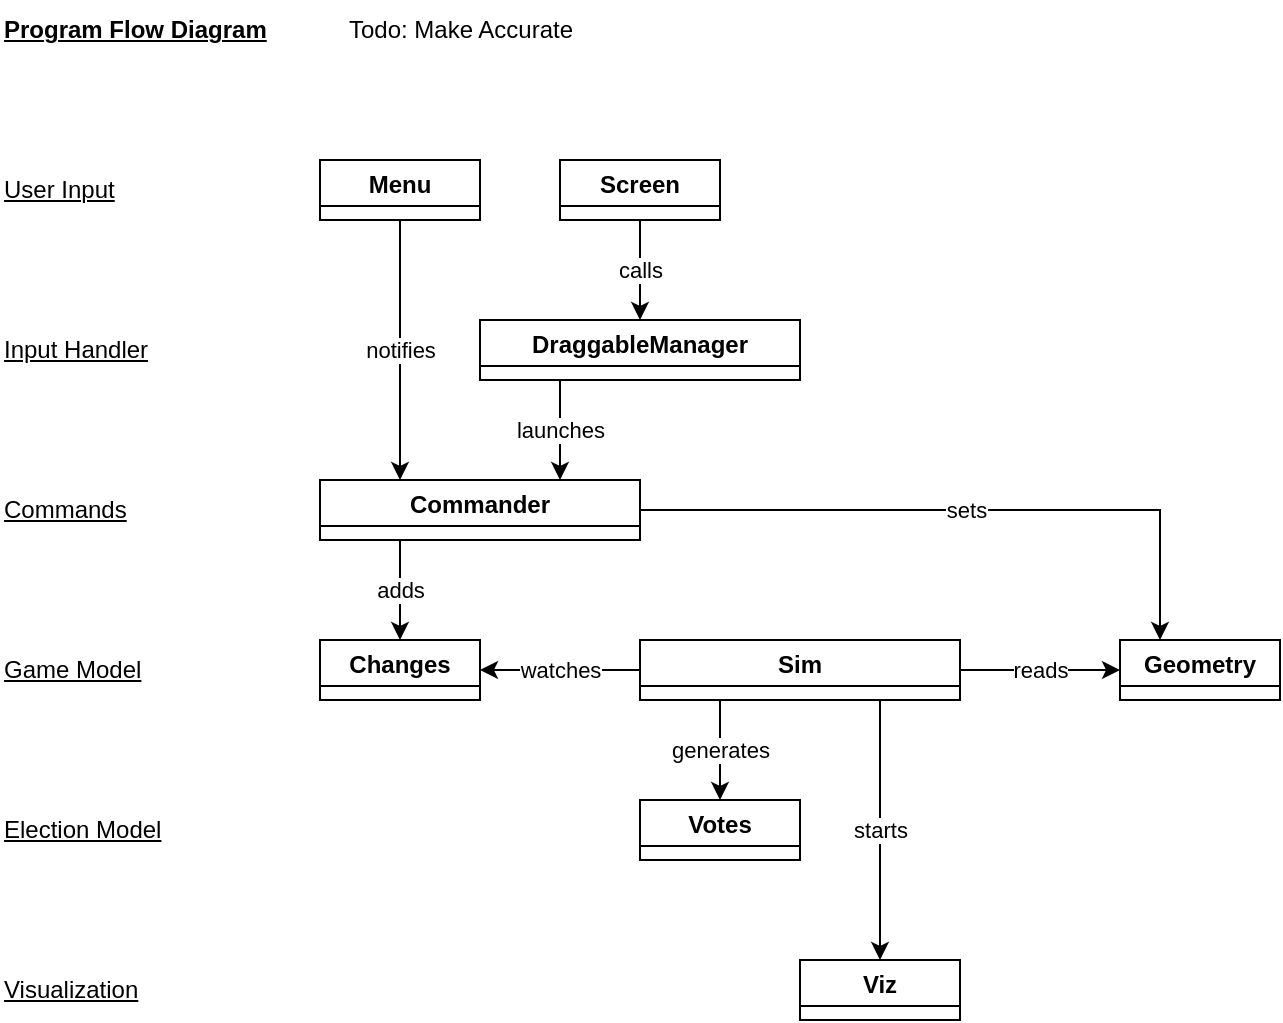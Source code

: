 <mxfile version="20.4.1" type="device"><diagram id="C5RBs43oDa-KdzZeNtuy" name="Page-1"><mxGraphModel dx="1185" dy="635" grid="1" gridSize="10" guides="1" tooltips="1" connect="1" arrows="1" fold="1" page="1" pageScale="1" pageWidth="827" pageHeight="1169" math="0" shadow="0"><root><mxCell id="WIyWlLk6GJQsqaUBKTNV-0"/><mxCell id="WIyWlLk6GJQsqaUBKTNV-1" parent="WIyWlLk6GJQsqaUBKTNV-0"/><mxCell id="gGnp9u0oZf_4EpA48P2A-7" value="calls" style="edgeStyle=orthogonalEdgeStyle;rounded=0;orthogonalLoop=1;jettySize=auto;html=1;exitX=0.5;exitY=1;exitDx=0;exitDy=0;entryX=0.5;entryY=0;entryDx=0;entryDy=0;" edge="1" parent="WIyWlLk6GJQsqaUBKTNV-1" source="gGnp9u0oZf_4EpA48P2A-1" target="gGnp9u0oZf_4EpA48P2A-2"><mxGeometry relative="1" as="geometry"/></mxCell><mxCell id="gGnp9u0oZf_4EpA48P2A-1" value="Screen" style="swimlane;startSize=23;" vertex="1" collapsed="1" parent="WIyWlLk6GJQsqaUBKTNV-1"><mxGeometry x="320" y="120" width="80" height="30" as="geometry"><mxRectangle x="320" y="480" width="200" height="205" as="alternateBounds"/></mxGeometry></mxCell><mxCell id="gGnp9u0oZf_4EpA48P2A-6" value="launches" style="edgeStyle=orthogonalEdgeStyle;rounded=0;orthogonalLoop=1;jettySize=auto;html=1;exitX=0.25;exitY=1;exitDx=0;exitDy=0;entryX=0.75;entryY=0;entryDx=0;entryDy=0;" edge="1" parent="WIyWlLk6GJQsqaUBKTNV-1" source="gGnp9u0oZf_4EpA48P2A-2" target="gGnp9u0oZf_4EpA48P2A-5"><mxGeometry relative="1" as="geometry"/></mxCell><mxCell id="gGnp9u0oZf_4EpA48P2A-2" value="DraggableManager" style="swimlane;startSize=23;" vertex="1" collapsed="1" parent="WIyWlLk6GJQsqaUBKTNV-1"><mxGeometry x="280" y="200" width="160" height="30" as="geometry"><mxRectangle x="510" y="468" width="200" height="205" as="alternateBounds"/></mxGeometry></mxCell><mxCell id="gGnp9u0oZf_4EpA48P2A-8" value="notifies" style="edgeStyle=orthogonalEdgeStyle;rounded=0;orthogonalLoop=1;jettySize=auto;html=1;exitX=0.5;exitY=1;exitDx=0;exitDy=0;entryX=0.25;entryY=0;entryDx=0;entryDy=0;" edge="1" parent="WIyWlLk6GJQsqaUBKTNV-1" source="gGnp9u0oZf_4EpA48P2A-3" target="gGnp9u0oZf_4EpA48P2A-5"><mxGeometry relative="1" as="geometry"/></mxCell><mxCell id="gGnp9u0oZf_4EpA48P2A-3" value="Menu" style="swimlane;startSize=23;" vertex="1" collapsed="1" parent="WIyWlLk6GJQsqaUBKTNV-1"><mxGeometry x="200" y="120" width="80" height="30" as="geometry"><mxRectangle x="320" y="480" width="200" height="205" as="alternateBounds"/></mxGeometry></mxCell><mxCell id="gGnp9u0oZf_4EpA48P2A-10" value="adds" style="edgeStyle=orthogonalEdgeStyle;rounded=0;orthogonalLoop=1;jettySize=auto;html=1;entryX=0.5;entryY=0;entryDx=0;entryDy=0;exitX=0.25;exitY=1;exitDx=0;exitDy=0;" edge="1" parent="WIyWlLk6GJQsqaUBKTNV-1" source="gGnp9u0oZf_4EpA48P2A-5" target="gGnp9u0oZf_4EpA48P2A-9"><mxGeometry relative="1" as="geometry"><mxPoint x="330" y="330" as="sourcePoint"/></mxGeometry></mxCell><mxCell id="gGnp9u0oZf_4EpA48P2A-61" value="sets" style="edgeStyle=orthogonalEdgeStyle;rounded=0;orthogonalLoop=1;jettySize=auto;html=1;exitX=1;exitY=0.5;exitDx=0;exitDy=0;entryX=0.25;entryY=0;entryDx=0;entryDy=0;" edge="1" parent="WIyWlLk6GJQsqaUBKTNV-1" source="gGnp9u0oZf_4EpA48P2A-5" target="gGnp9u0oZf_4EpA48P2A-13"><mxGeometry relative="1" as="geometry"/></mxCell><mxCell id="gGnp9u0oZf_4EpA48P2A-5" value="Commander" style="swimlane;startSize=23;" vertex="1" collapsed="1" parent="WIyWlLk6GJQsqaUBKTNV-1"><mxGeometry x="200" y="280" width="160" height="30" as="geometry"><mxRectangle x="510" y="468" width="200" height="205" as="alternateBounds"/></mxGeometry></mxCell><mxCell id="gGnp9u0oZf_4EpA48P2A-9" value="Changes" style="swimlane;startSize=23;" vertex="1" collapsed="1" parent="WIyWlLk6GJQsqaUBKTNV-1"><mxGeometry x="200" y="360" width="80" height="30" as="geometry"><mxRectangle x="320" y="480" width="200" height="205" as="alternateBounds"/></mxGeometry></mxCell><mxCell id="gGnp9u0oZf_4EpA48P2A-12" value="watches" style="edgeStyle=orthogonalEdgeStyle;rounded=0;orthogonalLoop=1;jettySize=auto;html=1;exitX=0;exitY=0.5;exitDx=0;exitDy=0;entryX=1;entryY=0.5;entryDx=0;entryDy=0;" edge="1" parent="WIyWlLk6GJQsqaUBKTNV-1" source="gGnp9u0oZf_4EpA48P2A-11" target="gGnp9u0oZf_4EpA48P2A-9"><mxGeometry relative="1" as="geometry"/></mxCell><mxCell id="gGnp9u0oZf_4EpA48P2A-19" value="starts" style="edgeStyle=orthogonalEdgeStyle;rounded=0;orthogonalLoop=1;jettySize=auto;html=1;exitX=0.75;exitY=1;exitDx=0;exitDy=0;entryX=0.5;entryY=0;entryDx=0;entryDy=0;" edge="1" parent="WIyWlLk6GJQsqaUBKTNV-1" source="gGnp9u0oZf_4EpA48P2A-11" target="gGnp9u0oZf_4EpA48P2A-15"><mxGeometry relative="1" as="geometry"/></mxCell><mxCell id="gGnp9u0oZf_4EpA48P2A-20" value="generates" style="edgeStyle=orthogonalEdgeStyle;rounded=0;orthogonalLoop=1;jettySize=auto;html=1;exitX=0.25;exitY=1;exitDx=0;exitDy=0;entryX=0.5;entryY=0;entryDx=0;entryDy=0;" edge="1" parent="WIyWlLk6GJQsqaUBKTNV-1" source="gGnp9u0oZf_4EpA48P2A-11" target="gGnp9u0oZf_4EpA48P2A-14"><mxGeometry relative="1" as="geometry"/></mxCell><mxCell id="gGnp9u0oZf_4EpA48P2A-63" value="reads" style="edgeStyle=orthogonalEdgeStyle;rounded=0;orthogonalLoop=1;jettySize=auto;html=1;exitX=1;exitY=0.5;exitDx=0;exitDy=0;entryX=0;entryY=0.5;entryDx=0;entryDy=0;" edge="1" parent="WIyWlLk6GJQsqaUBKTNV-1" source="gGnp9u0oZf_4EpA48P2A-11" target="gGnp9u0oZf_4EpA48P2A-13"><mxGeometry relative="1" as="geometry"/></mxCell><mxCell id="gGnp9u0oZf_4EpA48P2A-11" value="Sim" style="swimlane;startSize=23;" vertex="1" collapsed="1" parent="WIyWlLk6GJQsqaUBKTNV-1"><mxGeometry x="360" y="360" width="160" height="30" as="geometry"><mxRectangle x="320" y="480" width="200" height="205" as="alternateBounds"/></mxGeometry></mxCell><mxCell id="gGnp9u0oZf_4EpA48P2A-13" value="Geometry" style="swimlane;startSize=23;" vertex="1" collapsed="1" parent="WIyWlLk6GJQsqaUBKTNV-1"><mxGeometry x="600" y="360" width="80" height="30" as="geometry"><mxRectangle x="370" y="820" width="200" height="205" as="alternateBounds"/></mxGeometry></mxCell><mxCell id="gGnp9u0oZf_4EpA48P2A-14" value="Votes" style="swimlane;startSize=23;" vertex="1" collapsed="1" parent="WIyWlLk6GJQsqaUBKTNV-1"><mxGeometry x="360" y="440" width="80" height="30" as="geometry"><mxRectangle x="320" y="480" width="200" height="205" as="alternateBounds"/></mxGeometry></mxCell><mxCell id="gGnp9u0oZf_4EpA48P2A-15" value="Viz" style="swimlane;startSize=23;" vertex="1" collapsed="1" parent="WIyWlLk6GJQsqaUBKTNV-1"><mxGeometry x="440" y="520" width="80" height="30" as="geometry"><mxRectangle x="320" y="480" width="200" height="205" as="alternateBounds"/></mxGeometry></mxCell><mxCell id="gGnp9u0oZf_4EpA48P2A-52" value="Input Handler" style="text;html=1;strokeColor=none;fillColor=none;align=left;verticalAlign=middle;whiteSpace=wrap;rounded=0;fontStyle=4;fixedWidth=0;imageWidth=24;" vertex="1" parent="WIyWlLk6GJQsqaUBKTNV-1"><mxGeometry x="40" y="200" width="120" height="30" as="geometry"/></mxCell><mxCell id="gGnp9u0oZf_4EpA48P2A-53" value="Commands" style="text;html=1;strokeColor=none;fillColor=none;align=left;verticalAlign=middle;whiteSpace=wrap;rounded=0;fontStyle=4;fixedWidth=0;imageWidth=24;" vertex="1" parent="WIyWlLk6GJQsqaUBKTNV-1"><mxGeometry x="40" y="280" width="120" height="30" as="geometry"/></mxCell><mxCell id="gGnp9u0oZf_4EpA48P2A-54" value="Game Model" style="text;html=1;strokeColor=none;fillColor=none;align=left;verticalAlign=middle;whiteSpace=wrap;rounded=0;fontStyle=4;fixedWidth=0;imageWidth=24;" vertex="1" parent="WIyWlLk6GJQsqaUBKTNV-1"><mxGeometry x="40" y="360" width="120" height="30" as="geometry"/></mxCell><mxCell id="gGnp9u0oZf_4EpA48P2A-56" value="Election Model" style="text;html=1;strokeColor=none;fillColor=none;align=left;verticalAlign=middle;whiteSpace=wrap;rounded=0;fontStyle=4;fixedWidth=0;imageWidth=24;" vertex="1" parent="WIyWlLk6GJQsqaUBKTNV-1"><mxGeometry x="40" y="440" width="120" height="30" as="geometry"/></mxCell><mxCell id="gGnp9u0oZf_4EpA48P2A-58" value="&lt;div&gt;Visualization&lt;/div&gt;" style="text;html=1;strokeColor=none;fillColor=none;align=left;verticalAlign=middle;whiteSpace=wrap;rounded=0;fontStyle=4;fixedWidth=0;imageWidth=24;" vertex="1" parent="WIyWlLk6GJQsqaUBKTNV-1"><mxGeometry x="40" y="520" width="120" height="30" as="geometry"/></mxCell><mxCell id="gGnp9u0oZf_4EpA48P2A-59" value="User Input" style="text;html=1;strokeColor=none;fillColor=none;align=left;verticalAlign=middle;whiteSpace=wrap;rounded=0;fontStyle=4;fixedWidth=0;imageWidth=24;" vertex="1" parent="WIyWlLk6GJQsqaUBKTNV-1"><mxGeometry x="40" y="120" width="120" height="30" as="geometry"/></mxCell><mxCell id="gGnp9u0oZf_4EpA48P2A-66" value="&lt;b&gt;Program Flow Diagram&lt;br&gt;&lt;/b&gt;" style="text;html=1;align=left;verticalAlign=middle;resizable=0;points=[];autosize=1;strokeColor=none;fillColor=none;fontStyle=4" vertex="1" parent="WIyWlLk6GJQsqaUBKTNV-1"><mxGeometry x="40" y="40" width="150" height="30" as="geometry"/></mxCell><mxCell id="gGnp9u0oZf_4EpA48P2A-68" value="Todo: Make Accurate" style="text;html=1;align=center;verticalAlign=middle;resizable=0;points=[];autosize=1;strokeColor=none;fillColor=none;" vertex="1" parent="WIyWlLk6GJQsqaUBKTNV-1"><mxGeometry x="200" y="40" width="140" height="30" as="geometry"/></mxCell></root></mxGraphModel></diagram></mxfile>